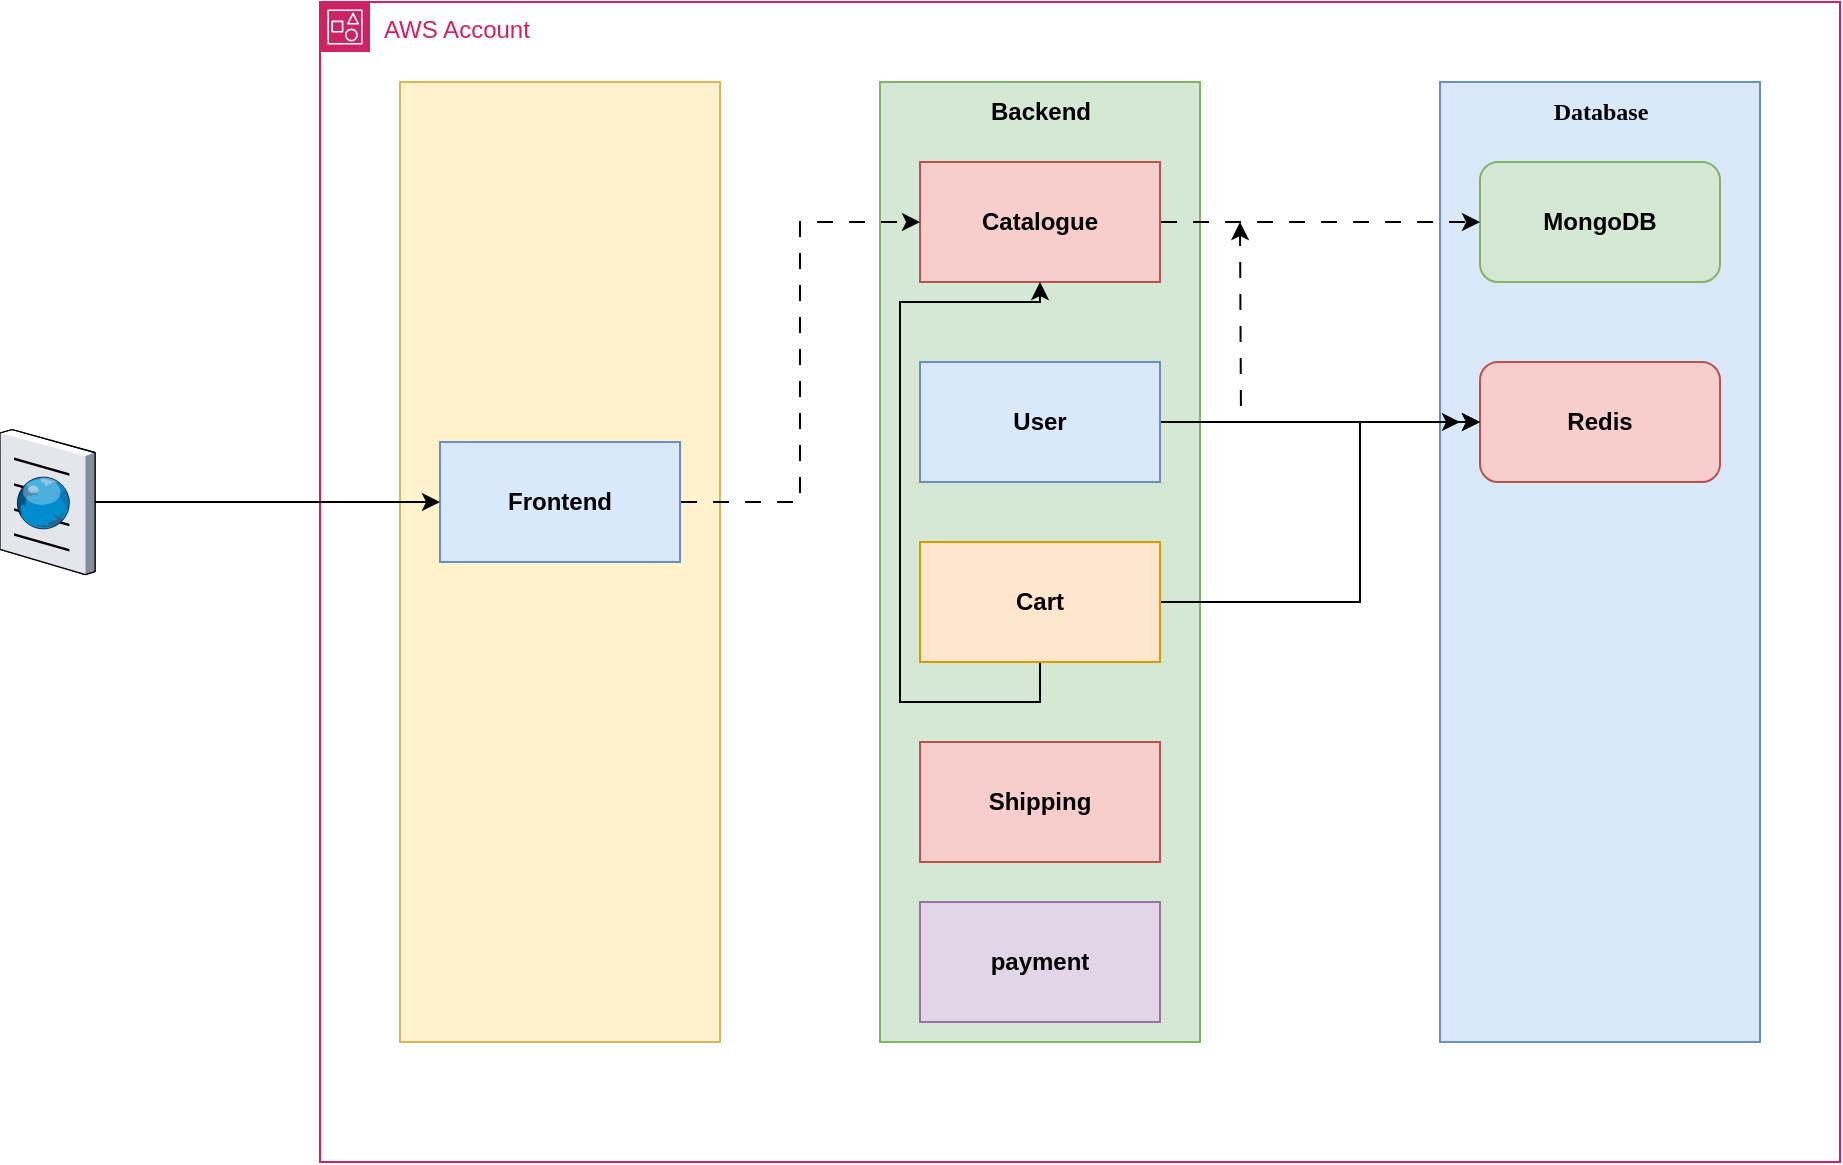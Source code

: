 <mxfile version="28.2.1">
  <diagram name="Page-1" id="gQCR34DI_E0tjQYoZI0n">
    <mxGraphModel dx="1892" dy="561" grid="1" gridSize="10" guides="1" tooltips="1" connect="1" arrows="1" fold="1" page="1" pageScale="1" pageWidth="850" pageHeight="1100" math="0" shadow="0">
      <root>
        <mxCell id="0" />
        <mxCell id="1" parent="0" />
        <mxCell id="UCUhhpGXm2X8eFNa63TX-1" value="AWS Account" style="points=[[0,0],[0.25,0],[0.5,0],[0.75,0],[1,0],[1,0.25],[1,0.5],[1,0.75],[1,1],[0.75,1],[0.5,1],[0.25,1],[0,1],[0,0.75],[0,0.5],[0,0.25]];outlineConnect=0;gradientColor=none;html=1;whiteSpace=wrap;fontSize=12;fontStyle=0;container=1;pointerEvents=0;collapsible=0;recursiveResize=0;shape=mxgraph.aws4.group;grIcon=mxgraph.aws4.group_account;strokeColor=#CD2264;fillColor=none;verticalAlign=top;align=left;spacingLeft=30;fontColor=#CD2264;dashed=0;" vertex="1" parent="1">
          <mxGeometry x="80" y="40" width="760" height="580" as="geometry" />
        </mxCell>
        <mxCell id="UCUhhpGXm2X8eFNa63TX-2" value="" style="rounded=0;whiteSpace=wrap;html=1;fillColor=#dae8fc;strokeColor=#6c8ebf;" vertex="1" parent="UCUhhpGXm2X8eFNa63TX-1">
          <mxGeometry x="560" y="40" width="160" height="480" as="geometry" />
        </mxCell>
        <mxCell id="UCUhhpGXm2X8eFNa63TX-4" value="&lt;b&gt;MongoDB&lt;/b&gt;" style="rounded=1;whiteSpace=wrap;html=1;fillColor=#d5e8d4;strokeColor=#82b366;" vertex="1" parent="UCUhhpGXm2X8eFNa63TX-1">
          <mxGeometry x="580" y="80" width="120" height="60" as="geometry" />
        </mxCell>
        <mxCell id="UCUhhpGXm2X8eFNa63TX-5" value="" style="rounded=0;whiteSpace=wrap;html=1;fillColor=#d5e8d4;strokeColor=#82b366;" vertex="1" parent="UCUhhpGXm2X8eFNa63TX-1">
          <mxGeometry x="280" y="40" width="160" height="480" as="geometry" />
        </mxCell>
        <mxCell id="UCUhhpGXm2X8eFNa63TX-7" style="edgeStyle=orthogonalEdgeStyle;rounded=0;orthogonalLoop=1;jettySize=auto;html=1;entryX=0;entryY=0.5;entryDx=0;entryDy=0;flowAnimation=1;" edge="1" parent="UCUhhpGXm2X8eFNa63TX-1" source="UCUhhpGXm2X8eFNa63TX-6" target="UCUhhpGXm2X8eFNa63TX-4">
          <mxGeometry relative="1" as="geometry" />
        </mxCell>
        <mxCell id="UCUhhpGXm2X8eFNa63TX-6" value="&lt;b&gt;Catalogue&lt;/b&gt;" style="rounded=0;whiteSpace=wrap;html=1;fillColor=#f8cecc;strokeColor=#b85450;" vertex="1" parent="UCUhhpGXm2X8eFNa63TX-1">
          <mxGeometry x="300" y="80" width="120" height="60" as="geometry" />
        </mxCell>
        <mxCell id="UCUhhpGXm2X8eFNa63TX-8" value="&lt;b&gt;Backend&lt;/b&gt;" style="text;html=1;align=center;verticalAlign=middle;resizable=0;points=[];autosize=1;strokeColor=none;fillColor=none;" vertex="1" parent="UCUhhpGXm2X8eFNa63TX-1">
          <mxGeometry x="325" y="40" width="70" height="30" as="geometry" />
        </mxCell>
        <mxCell id="UCUhhpGXm2X8eFNa63TX-9" value="&lt;b&gt;&lt;font face=&quot;Comic Sans MS&quot;&gt;Database&lt;/font&gt;&lt;/b&gt;" style="text;html=1;align=center;verticalAlign=middle;resizable=0;points=[];autosize=1;strokeColor=none;fillColor=none;" vertex="1" parent="UCUhhpGXm2X8eFNa63TX-1">
          <mxGeometry x="600" y="40" width="80" height="30" as="geometry" />
        </mxCell>
        <mxCell id="UCUhhpGXm2X8eFNa63TX-10" value="" style="rounded=0;whiteSpace=wrap;html=1;fillColor=#fff2cc;strokeColor=#d6b656;" vertex="1" parent="UCUhhpGXm2X8eFNa63TX-1">
          <mxGeometry x="40" y="40" width="160" height="480" as="geometry" />
        </mxCell>
        <mxCell id="UCUhhpGXm2X8eFNa63TX-14" style="edgeStyle=orthogonalEdgeStyle;rounded=0;orthogonalLoop=1;jettySize=auto;html=1;entryX=0;entryY=0.5;entryDx=0;entryDy=0;flowAnimation=1;" edge="1" parent="UCUhhpGXm2X8eFNa63TX-1" source="UCUhhpGXm2X8eFNa63TX-11" target="UCUhhpGXm2X8eFNa63TX-6">
          <mxGeometry relative="1" as="geometry" />
        </mxCell>
        <mxCell id="UCUhhpGXm2X8eFNa63TX-11" value="&lt;b&gt;Frontend&lt;/b&gt;" style="rounded=0;whiteSpace=wrap;html=1;fillColor=#dae8fc;strokeColor=#6c8ebf;" vertex="1" parent="UCUhhpGXm2X8eFNa63TX-1">
          <mxGeometry x="60" y="220" width="120" height="60" as="geometry" />
        </mxCell>
        <mxCell id="UCUhhpGXm2X8eFNa63TX-15" value="&lt;b&gt;Redis&lt;/b&gt;" style="rounded=1;whiteSpace=wrap;html=1;fillColor=#f8cecc;strokeColor=#b85450;" vertex="1" parent="UCUhhpGXm2X8eFNa63TX-1">
          <mxGeometry x="580" y="180" width="120" height="60" as="geometry" />
        </mxCell>
        <mxCell id="UCUhhpGXm2X8eFNa63TX-17" style="edgeStyle=orthogonalEdgeStyle;rounded=0;orthogonalLoop=1;jettySize=auto;html=1;" edge="1" parent="UCUhhpGXm2X8eFNa63TX-1" source="UCUhhpGXm2X8eFNa63TX-16">
          <mxGeometry relative="1" as="geometry">
            <mxPoint x="570" y="210" as="targetPoint" />
          </mxGeometry>
        </mxCell>
        <mxCell id="UCUhhpGXm2X8eFNa63TX-18" style="edgeStyle=orthogonalEdgeStyle;rounded=0;orthogonalLoop=1;jettySize=auto;html=1;" edge="1" parent="UCUhhpGXm2X8eFNa63TX-1" source="UCUhhpGXm2X8eFNa63TX-16" target="UCUhhpGXm2X8eFNa63TX-15">
          <mxGeometry relative="1" as="geometry" />
        </mxCell>
        <mxCell id="UCUhhpGXm2X8eFNa63TX-24" style="edgeStyle=orthogonalEdgeStyle;rounded=0;orthogonalLoop=1;jettySize=auto;html=1;flowAnimation=1;" edge="1" parent="UCUhhpGXm2X8eFNa63TX-1" source="UCUhhpGXm2X8eFNa63TX-16">
          <mxGeometry relative="1" as="geometry">
            <mxPoint x="460" y="110" as="targetPoint" />
          </mxGeometry>
        </mxCell>
        <mxCell id="UCUhhpGXm2X8eFNa63TX-16" value="&lt;b&gt;User&lt;/b&gt;" style="rounded=0;whiteSpace=wrap;html=1;fillColor=#dae8fc;strokeColor=#6c8ebf;" vertex="1" parent="UCUhhpGXm2X8eFNa63TX-1">
          <mxGeometry x="300" y="180" width="120" height="60" as="geometry" />
        </mxCell>
        <mxCell id="UCUhhpGXm2X8eFNa63TX-20" style="edgeStyle=orthogonalEdgeStyle;rounded=0;orthogonalLoop=1;jettySize=auto;html=1;entryX=0;entryY=0.5;entryDx=0;entryDy=0;" edge="1" parent="UCUhhpGXm2X8eFNa63TX-1" source="UCUhhpGXm2X8eFNa63TX-19" target="UCUhhpGXm2X8eFNa63TX-15">
          <mxGeometry relative="1" as="geometry">
            <Array as="points">
              <mxPoint x="520" y="300" />
              <mxPoint x="520" y="210" />
            </Array>
          </mxGeometry>
        </mxCell>
        <mxCell id="UCUhhpGXm2X8eFNa63TX-21" style="edgeStyle=orthogonalEdgeStyle;rounded=0;orthogonalLoop=1;jettySize=auto;html=1;entryX=0.5;entryY=1;entryDx=0;entryDy=0;" edge="1" parent="UCUhhpGXm2X8eFNa63TX-1" source="UCUhhpGXm2X8eFNa63TX-19" target="UCUhhpGXm2X8eFNa63TX-6">
          <mxGeometry relative="1" as="geometry">
            <Array as="points">
              <mxPoint x="360" y="350" />
              <mxPoint x="290" y="350" />
              <mxPoint x="290" y="150" />
              <mxPoint x="360" y="150" />
            </Array>
          </mxGeometry>
        </mxCell>
        <mxCell id="UCUhhpGXm2X8eFNa63TX-19" value="&lt;b&gt;Cart&lt;/b&gt;" style="rounded=0;whiteSpace=wrap;html=1;fillColor=#ffe6cc;strokeColor=#d79b00;" vertex="1" parent="UCUhhpGXm2X8eFNa63TX-1">
          <mxGeometry x="300" y="270" width="120" height="60" as="geometry" />
        </mxCell>
        <mxCell id="UCUhhpGXm2X8eFNa63TX-22" value="&lt;b&gt;Shipping&lt;/b&gt;" style="rounded=0;whiteSpace=wrap;html=1;fillColor=#f8cecc;strokeColor=#b85450;" vertex="1" parent="UCUhhpGXm2X8eFNa63TX-1">
          <mxGeometry x="300" y="370" width="120" height="60" as="geometry" />
        </mxCell>
        <mxCell id="UCUhhpGXm2X8eFNa63TX-23" value="&lt;b&gt;payment&lt;/b&gt;" style="rounded=0;whiteSpace=wrap;html=1;fillColor=#e1d5e7;strokeColor=#9673a6;" vertex="1" parent="UCUhhpGXm2X8eFNa63TX-1">
          <mxGeometry x="300" y="450" width="120" height="60" as="geometry" />
        </mxCell>
        <mxCell id="UCUhhpGXm2X8eFNa63TX-13" style="edgeStyle=orthogonalEdgeStyle;rounded=0;orthogonalLoop=1;jettySize=auto;html=1;" edge="1" parent="1" source="UCUhhpGXm2X8eFNa63TX-12" target="UCUhhpGXm2X8eFNa63TX-11">
          <mxGeometry relative="1" as="geometry" />
        </mxCell>
        <mxCell id="UCUhhpGXm2X8eFNa63TX-12" value="" style="verticalLabelPosition=bottom;sketch=0;aspect=fixed;html=1;verticalAlign=top;strokeColor=none;align=center;outlineConnect=0;shape=mxgraph.citrix.browser;" vertex="1" parent="1">
          <mxGeometry x="-80" y="253.75" width="47.5" height="72.5" as="geometry" />
        </mxCell>
      </root>
    </mxGraphModel>
  </diagram>
</mxfile>
